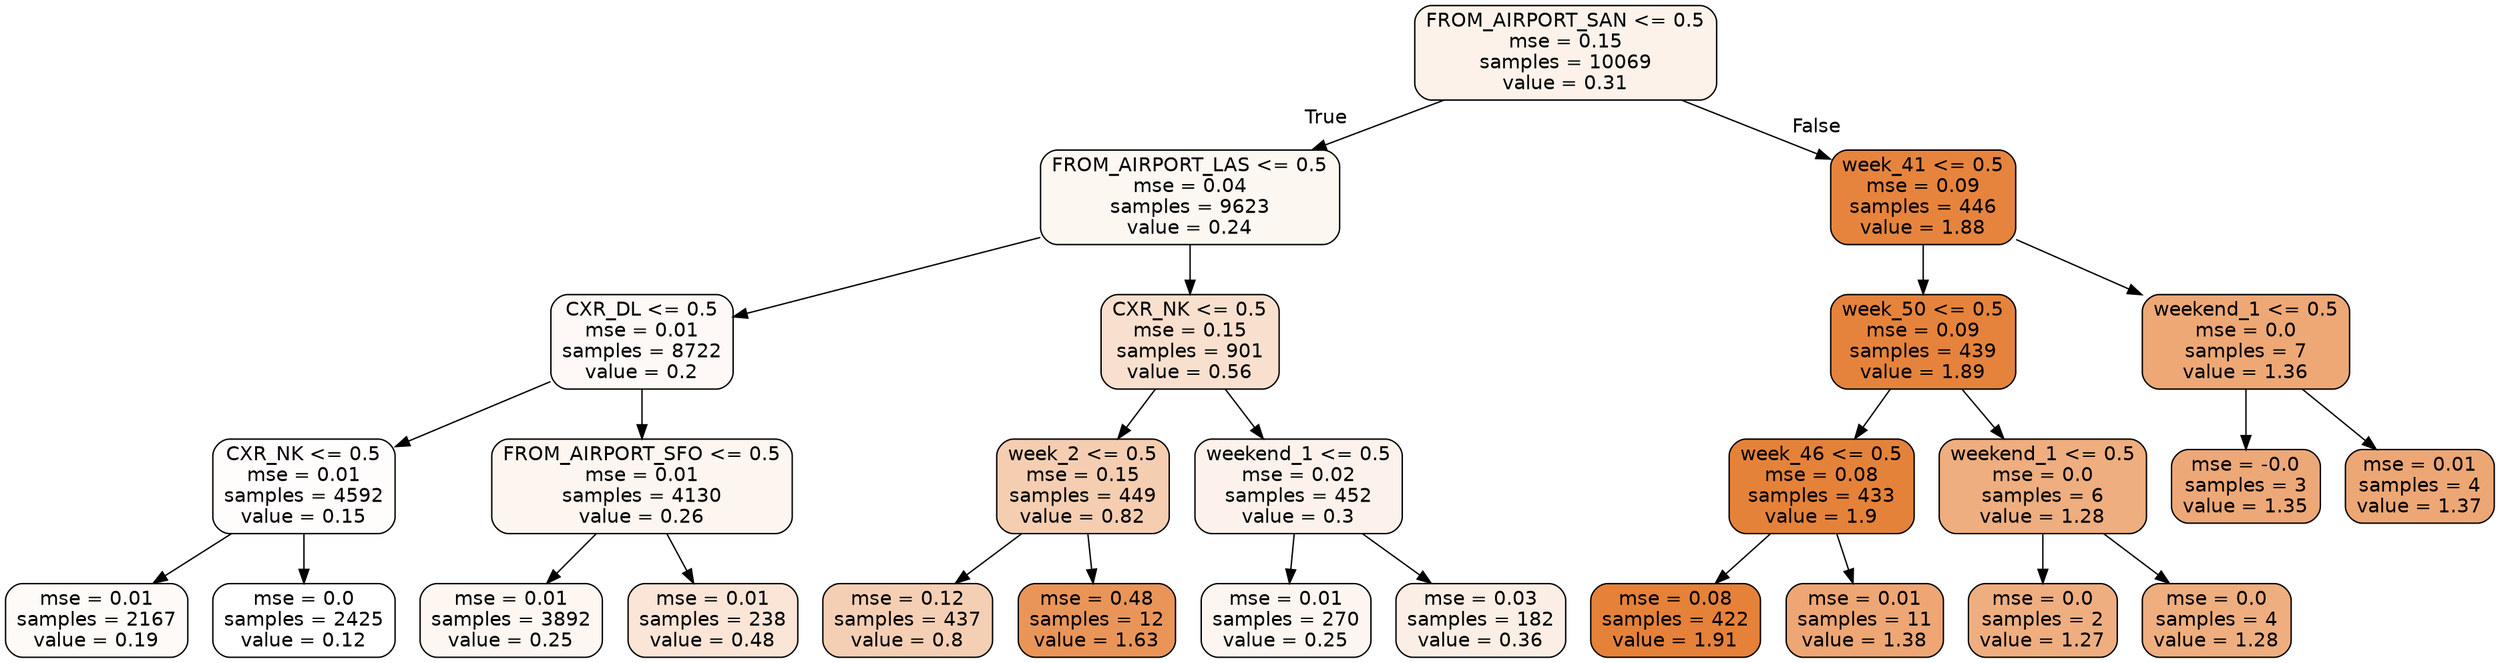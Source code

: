 digraph Tree {
node [shape=box, style="filled, rounded", color="black", fontname=helvetica] ;
edge [fontname=helvetica] ;
0 [label="FROM_AIRPORT_SAN <= 0.5\nmse = 0.15\nsamples = 10069\nvalue = 0.31", fillcolor="#fcf2ea"] ;
1 [label="FROM_AIRPORT_LAS <= 0.5\nmse = 0.04\nsamples = 9623\nvalue = 0.24", fillcolor="#fdf7f2"] ;
0 -> 1 [labeldistance=2.5, labelangle=45, headlabel="True"] ;
2 [label="CXR_DL <= 0.5\nmse = 0.01\nsamples = 8722\nvalue = 0.2", fillcolor="#fef9f6"] ;
1 -> 2 ;
3 [label="CXR_NK <= 0.5\nmse = 0.01\nsamples = 4592\nvalue = 0.15", fillcolor="#fffdfb"] ;
2 -> 3 ;
4 [label="mse = 0.01\nsamples = 2167\nvalue = 0.19", fillcolor="#fefaf7"] ;
3 -> 4 ;
5 [label="mse = 0.0\nsamples = 2425\nvalue = 0.12", fillcolor="#ffffff"] ;
3 -> 5 ;
6 [label="FROM_AIRPORT_SFO <= 0.5\nmse = 0.01\nsamples = 4130\nvalue = 0.26", fillcolor="#fdf5ef"] ;
2 -> 6 ;
7 [label="mse = 0.01\nsamples = 3892\nvalue = 0.25", fillcolor="#fdf6f1"] ;
6 -> 7 ;
8 [label="mse = 0.01\nsamples = 238\nvalue = 0.48", fillcolor="#fae5d7"] ;
6 -> 8 ;
9 [label="CXR_NK <= 0.5\nmse = 0.15\nsamples = 901\nvalue = 0.56", fillcolor="#f9e0ce"] ;
1 -> 9 ;
10 [label="week_2 <= 0.5\nmse = 0.15\nsamples = 449\nvalue = 0.82", fillcolor="#f5ceb1"] ;
9 -> 10 ;
11 [label="mse = 0.12\nsamples = 437\nvalue = 0.8", fillcolor="#f5cfb4"] ;
10 -> 11 ;
12 [label="mse = 0.48\nsamples = 12\nvalue = 1.63", fillcolor="#e99559"] ;
10 -> 12 ;
13 [label="weekend_1 <= 0.5\nmse = 0.02\nsamples = 452\nvalue = 0.3", fillcolor="#fcf2eb"] ;
9 -> 13 ;
14 [label="mse = 0.01\nsamples = 270\nvalue = 0.25", fillcolor="#fdf6f0"] ;
13 -> 14 ;
15 [label="mse = 0.03\nsamples = 182\nvalue = 0.36", fillcolor="#fbeee4"] ;
13 -> 15 ;
16 [label="week_41 <= 0.5\nmse = 0.09\nsamples = 446\nvalue = 1.88", fillcolor="#e6843d"] ;
0 -> 16 [labeldistance=2.5, labelangle=-45, headlabel="False"] ;
17 [label="week_50 <= 0.5\nmse = 0.09\nsamples = 439\nvalue = 1.89", fillcolor="#e5833c"] ;
16 -> 17 ;
18 [label="week_46 <= 0.5\nmse = 0.08\nsamples = 433\nvalue = 1.9", fillcolor="#e5823a"] ;
17 -> 18 ;
19 [label="mse = 0.08\nsamples = 422\nvalue = 1.91", fillcolor="#e58139"] ;
18 -> 19 ;
20 [label="mse = 0.01\nsamples = 11\nvalue = 1.38", fillcolor="#eda674"] ;
18 -> 20 ;
21 [label="weekend_1 <= 0.5\nmse = 0.0\nsamples = 6\nvalue = 1.28", fillcolor="#eeae7f"] ;
17 -> 21 ;
22 [label="mse = 0.0\nsamples = 2\nvalue = 1.27", fillcolor="#eeae80"] ;
21 -> 22 ;
23 [label="mse = 0.0\nsamples = 4\nvalue = 1.28", fillcolor="#eeae7f"] ;
21 -> 23 ;
24 [label="weekend_1 <= 0.5\nmse = 0.0\nsamples = 7\nvalue = 1.36", fillcolor="#eda876"] ;
16 -> 24 ;
25 [label="mse = -0.0\nsamples = 3\nvalue = 1.35", fillcolor="#eda877"] ;
24 -> 25 ;
26 [label="mse = 0.01\nsamples = 4\nvalue = 1.37", fillcolor="#eda775"] ;
24 -> 26 ;
}